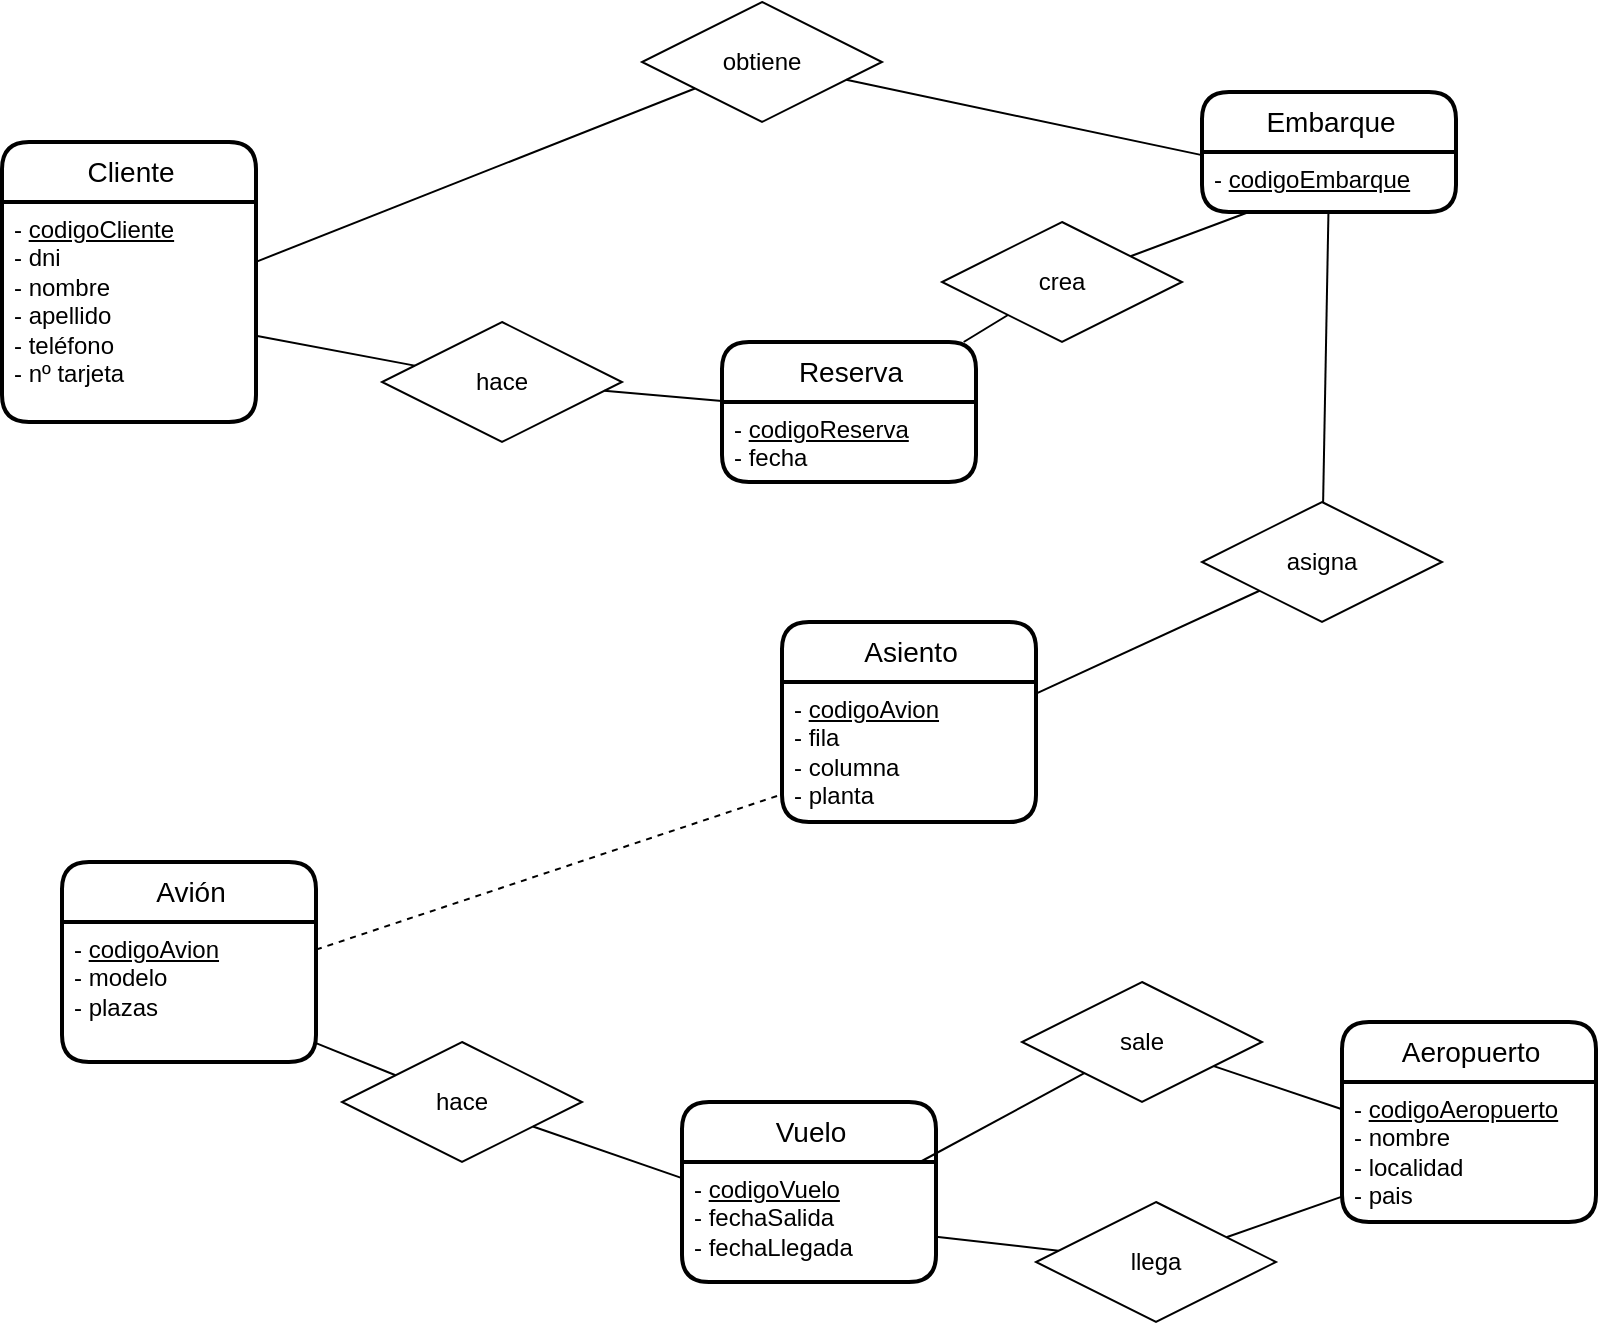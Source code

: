<mxfile version="20.1.2" type="github">
  <diagram id="v4GTke8sb0EKjKPMF_RU" name="Pàgina-1">
    <mxGraphModel dx="1313" dy="1858" grid="1" gridSize="10" guides="1" tooltips="1" connect="1" arrows="1" fold="1" page="1" pageScale="1" pageWidth="827" pageHeight="1169" math="0" shadow="0">
      <root>
        <mxCell id="0" />
        <mxCell id="1" parent="0" />
        <mxCell id="p8o261xMvfaMvEFh0hcM-1" value="Cliente" style="swimlane;childLayout=stackLayout;horizontal=1;startSize=30;horizontalStack=0;rounded=1;fontSize=14;fontStyle=0;strokeWidth=2;resizeParent=0;resizeLast=1;shadow=0;dashed=0;align=center;html=1;" vertex="1" parent="1">
          <mxGeometry x="60" y="-60" width="127" height="140" as="geometry" />
        </mxCell>
        <mxCell id="p8o261xMvfaMvEFh0hcM-2" value="&lt;div&gt;- &lt;u&gt;codigoCliente&lt;/u&gt;&lt;/div&gt;&lt;div&gt;- dni&lt;/div&gt;&lt;div&gt;- nombre&lt;/div&gt;&lt;div&gt;- apellido&lt;/div&gt;&lt;div&gt;- teléfono&lt;/div&gt;&lt;div&gt;- nº tarjeta&lt;/div&gt;" style="align=left;strokeColor=none;fillColor=none;spacingLeft=4;fontSize=12;verticalAlign=top;resizable=0;rotatable=0;part=1;html=1;" vertex="1" parent="p8o261xMvfaMvEFh0hcM-1">
          <mxGeometry y="30" width="127" height="110" as="geometry" />
        </mxCell>
        <mxCell id="p8o261xMvfaMvEFh0hcM-3" value="Embarque" style="swimlane;childLayout=stackLayout;horizontal=1;startSize=30;horizontalStack=0;rounded=1;fontSize=14;fontStyle=0;strokeWidth=2;resizeParent=0;resizeLast=1;shadow=0;dashed=0;align=center;html=1;" vertex="1" parent="1">
          <mxGeometry x="660" y="-85" width="127" height="60" as="geometry" />
        </mxCell>
        <mxCell id="p8o261xMvfaMvEFh0hcM-4" value="&lt;div&gt;- &lt;u&gt;codigoEmbarque&lt;/u&gt;&lt;/div&gt;" style="align=left;strokeColor=none;fillColor=none;spacingLeft=4;fontSize=12;verticalAlign=top;resizable=0;rotatable=0;part=1;html=1;" vertex="1" parent="p8o261xMvfaMvEFh0hcM-3">
          <mxGeometry y="30" width="127" height="30" as="geometry" />
        </mxCell>
        <mxCell id="p8o261xMvfaMvEFh0hcM-5" value="Reserva" style="swimlane;childLayout=stackLayout;horizontal=1;startSize=30;horizontalStack=0;rounded=1;fontSize=14;fontStyle=0;strokeWidth=2;resizeParent=0;resizeLast=1;shadow=0;dashed=0;align=center;html=1;" vertex="1" parent="1">
          <mxGeometry x="420" y="40" width="127" height="70" as="geometry" />
        </mxCell>
        <mxCell id="p8o261xMvfaMvEFh0hcM-6" value="&lt;div&gt;- &lt;u&gt;codigoReserva&lt;/u&gt;&lt;/div&gt;&lt;div&gt;- fecha&lt;/div&gt;" style="align=left;strokeColor=none;fillColor=none;spacingLeft=4;fontSize=12;verticalAlign=top;resizable=0;rotatable=0;part=1;html=1;" vertex="1" parent="p8o261xMvfaMvEFh0hcM-5">
          <mxGeometry y="30" width="127" height="40" as="geometry" />
        </mxCell>
        <mxCell id="p8o261xMvfaMvEFh0hcM-7" value="Vuelo" style="swimlane;childLayout=stackLayout;horizontal=1;startSize=30;horizontalStack=0;rounded=1;fontSize=14;fontStyle=0;strokeWidth=2;resizeParent=0;resizeLast=1;shadow=0;dashed=0;align=center;html=1;" vertex="1" parent="1">
          <mxGeometry x="400" y="420" width="127" height="90" as="geometry" />
        </mxCell>
        <mxCell id="p8o261xMvfaMvEFh0hcM-8" value="&lt;div&gt;- &lt;u&gt;codigoVuelo&lt;/u&gt;&lt;/div&gt;&lt;div&gt;- fechaSalida&lt;/div&gt;&lt;div&gt;- fechaLlegada&lt;/div&gt;" style="align=left;strokeColor=none;fillColor=none;spacingLeft=4;fontSize=12;verticalAlign=top;resizable=0;rotatable=0;part=1;html=1;" vertex="1" parent="p8o261xMvfaMvEFh0hcM-7">
          <mxGeometry y="30" width="127" height="60" as="geometry" />
        </mxCell>
        <mxCell id="p8o261xMvfaMvEFh0hcM-9" value="Asiento" style="swimlane;childLayout=stackLayout;horizontal=1;startSize=30;horizontalStack=0;rounded=1;fontSize=14;fontStyle=0;strokeWidth=2;resizeParent=0;resizeLast=1;shadow=0;dashed=0;align=center;html=1;" vertex="1" parent="1">
          <mxGeometry x="450" y="180" width="127" height="100" as="geometry" />
        </mxCell>
        <mxCell id="p8o261xMvfaMvEFh0hcM-10" value="&lt;div&gt;- &lt;u&gt;codigoAvion&lt;/u&gt;&lt;/div&gt;&lt;div&gt;- fila&lt;/div&gt;&lt;div&gt;- columna&lt;/div&gt;&lt;div&gt;- planta&lt;/div&gt;" style="align=left;strokeColor=none;fillColor=none;spacingLeft=4;fontSize=12;verticalAlign=top;resizable=0;rotatable=0;part=1;html=1;" vertex="1" parent="p8o261xMvfaMvEFh0hcM-9">
          <mxGeometry y="30" width="127" height="70" as="geometry" />
        </mxCell>
        <mxCell id="p8o261xMvfaMvEFh0hcM-13" value="Aeropuerto" style="swimlane;childLayout=stackLayout;horizontal=1;startSize=30;horizontalStack=0;rounded=1;fontSize=14;fontStyle=0;strokeWidth=2;resizeParent=0;resizeLast=1;shadow=0;dashed=0;align=center;html=1;" vertex="1" parent="1">
          <mxGeometry x="730" y="380" width="127" height="100" as="geometry" />
        </mxCell>
        <mxCell id="p8o261xMvfaMvEFh0hcM-14" value="&lt;div&gt;- &lt;u&gt;codigoAeropuerto&lt;/u&gt;&lt;/div&gt;&lt;div&gt;- nombre&lt;/div&gt;&lt;div&gt;- localidad&lt;/div&gt;&lt;div&gt;- pais&lt;/div&gt;" style="align=left;strokeColor=none;fillColor=none;spacingLeft=4;fontSize=12;verticalAlign=top;resizable=0;rotatable=0;part=1;html=1;" vertex="1" parent="p8o261xMvfaMvEFh0hcM-13">
          <mxGeometry y="30" width="127" height="70" as="geometry" />
        </mxCell>
        <mxCell id="p8o261xMvfaMvEFh0hcM-17" value="Avión" style="swimlane;childLayout=stackLayout;horizontal=1;startSize=30;horizontalStack=0;rounded=1;fontSize=14;fontStyle=0;strokeWidth=2;resizeParent=0;resizeLast=1;shadow=0;dashed=0;align=center;html=1;" vertex="1" parent="1">
          <mxGeometry x="90" y="300" width="127" height="100" as="geometry" />
        </mxCell>
        <mxCell id="p8o261xMvfaMvEFh0hcM-18" value="&lt;div&gt;- &lt;u&gt;codigoAvion&lt;/u&gt;&lt;/div&gt;&lt;div&gt;- modelo&lt;/div&gt;&lt;div&gt;- plazas&lt;/div&gt;" style="align=left;strokeColor=none;fillColor=none;spacingLeft=4;fontSize=12;verticalAlign=top;resizable=0;rotatable=0;part=1;html=1;" vertex="1" parent="p8o261xMvfaMvEFh0hcM-17">
          <mxGeometry y="30" width="127" height="70" as="geometry" />
        </mxCell>
        <mxCell id="p8o261xMvfaMvEFh0hcM-19" value="obtiene" style="shape=rhombus;perimeter=rhombusPerimeter;whiteSpace=wrap;html=1;align=center;" vertex="1" parent="1">
          <mxGeometry x="380" y="-130" width="120" height="60" as="geometry" />
        </mxCell>
        <mxCell id="p8o261xMvfaMvEFh0hcM-20" value="hace" style="shape=rhombus;perimeter=rhombusPerimeter;whiteSpace=wrap;html=1;align=center;" vertex="1" parent="1">
          <mxGeometry x="250" y="30" width="120" height="60" as="geometry" />
        </mxCell>
        <mxCell id="p8o261xMvfaMvEFh0hcM-21" value="crea" style="shape=rhombus;perimeter=rhombusPerimeter;whiteSpace=wrap;html=1;align=center;" vertex="1" parent="1">
          <mxGeometry x="530" y="-20" width="120" height="60" as="geometry" />
        </mxCell>
        <mxCell id="p8o261xMvfaMvEFh0hcM-22" value="" style="endArrow=none;html=1;rounded=0;" edge="1" parent="1" source="p8o261xMvfaMvEFh0hcM-2" target="p8o261xMvfaMvEFh0hcM-20">
          <mxGeometry relative="1" as="geometry">
            <mxPoint x="630" y="200" as="sourcePoint" />
            <mxPoint x="790" y="200" as="targetPoint" />
          </mxGeometry>
        </mxCell>
        <mxCell id="p8o261xMvfaMvEFh0hcM-23" value="" style="endArrow=none;html=1;rounded=0;" edge="1" parent="1" source="p8o261xMvfaMvEFh0hcM-20" target="p8o261xMvfaMvEFh0hcM-5">
          <mxGeometry relative="1" as="geometry">
            <mxPoint x="197" y="46.917" as="sourcePoint" />
            <mxPoint x="276.374" y="61.813" as="targetPoint" />
          </mxGeometry>
        </mxCell>
        <mxCell id="p8o261xMvfaMvEFh0hcM-24" value="" style="endArrow=none;html=1;rounded=0;" edge="1" parent="1" source="p8o261xMvfaMvEFh0hcM-5" target="p8o261xMvfaMvEFh0hcM-21">
          <mxGeometry relative="1" as="geometry">
            <mxPoint x="371.155" y="74.423" as="sourcePoint" />
            <mxPoint x="430" y="79.51" as="targetPoint" />
          </mxGeometry>
        </mxCell>
        <mxCell id="p8o261xMvfaMvEFh0hcM-25" value="" style="endArrow=none;html=1;rounded=0;" edge="1" parent="1" source="p8o261xMvfaMvEFh0hcM-21" target="p8o261xMvfaMvEFh0hcM-4">
          <mxGeometry relative="1" as="geometry">
            <mxPoint x="550.846" y="50" as="sourcePoint" />
            <mxPoint x="572.981" y="36.49" as="targetPoint" />
          </mxGeometry>
        </mxCell>
        <mxCell id="p8o261xMvfaMvEFh0hcM-26" value="" style="endArrow=none;html=1;rounded=0;" edge="1" parent="1" source="p8o261xMvfaMvEFh0hcM-2" target="p8o261xMvfaMvEFh0hcM-19">
          <mxGeometry relative="1" as="geometry">
            <mxPoint x="634.304" y="7.152" as="sourcePoint" />
            <mxPoint x="693.45" y="-15" as="targetPoint" />
          </mxGeometry>
        </mxCell>
        <mxCell id="p8o261xMvfaMvEFh0hcM-27" value="" style="endArrow=none;html=1;rounded=0;" edge="1" parent="1" source="p8o261xMvfaMvEFh0hcM-19" target="p8o261xMvfaMvEFh0hcM-4">
          <mxGeometry relative="1" as="geometry">
            <mxPoint x="197" y="9.921" as="sourcePoint" />
            <mxPoint x="416.478" y="-76.761" as="targetPoint" />
          </mxGeometry>
        </mxCell>
        <mxCell id="p8o261xMvfaMvEFh0hcM-28" value="sale" style="shape=rhombus;perimeter=rhombusPerimeter;whiteSpace=wrap;html=1;align=center;" vertex="1" parent="1">
          <mxGeometry x="570" y="360" width="120" height="60" as="geometry" />
        </mxCell>
        <mxCell id="p8o261xMvfaMvEFh0hcM-29" value="llega" style="shape=rhombus;perimeter=rhombusPerimeter;whiteSpace=wrap;html=1;align=center;" vertex="1" parent="1">
          <mxGeometry x="577" y="470" width="120" height="60" as="geometry" />
        </mxCell>
        <mxCell id="p8o261xMvfaMvEFh0hcM-30" value="" style="endArrow=none;html=1;rounded=0;" edge="1" parent="1" source="p8o261xMvfaMvEFh0hcM-8" target="p8o261xMvfaMvEFh0hcM-28">
          <mxGeometry relative="1" as="geometry">
            <mxPoint x="371.155" y="74.423" as="sourcePoint" />
            <mxPoint x="430" y="79.51" as="targetPoint" />
          </mxGeometry>
        </mxCell>
        <mxCell id="p8o261xMvfaMvEFh0hcM-31" value="" style="endArrow=none;html=1;rounded=0;" edge="1" parent="1" source="p8o261xMvfaMvEFh0hcM-28" target="p8o261xMvfaMvEFh0hcM-14">
          <mxGeometry relative="1" as="geometry">
            <mxPoint x="529" y="460" as="sourcePoint" />
            <mxPoint x="611.169" y="415.584" as="targetPoint" />
          </mxGeometry>
        </mxCell>
        <mxCell id="p8o261xMvfaMvEFh0hcM-32" value="" style="endArrow=none;html=1;rounded=0;" edge="1" parent="1" source="p8o261xMvfaMvEFh0hcM-29" target="p8o261xMvfaMvEFh0hcM-14">
          <mxGeometry relative="1" as="geometry">
            <mxPoint x="675.868" y="412.066" as="sourcePoint" />
            <mxPoint x="740" y="433.639" as="targetPoint" />
          </mxGeometry>
        </mxCell>
        <mxCell id="p8o261xMvfaMvEFh0hcM-33" value="" style="endArrow=none;html=1;rounded=0;" edge="1" parent="1" source="p8o261xMvfaMvEFh0hcM-8" target="p8o261xMvfaMvEFh0hcM-29">
          <mxGeometry relative="1" as="geometry">
            <mxPoint x="682.235" y="497.617" as="sourcePoint" />
            <mxPoint x="740" y="477.316" as="targetPoint" />
          </mxGeometry>
        </mxCell>
        <mxCell id="p8o261xMvfaMvEFh0hcM-34" value="hace" style="shape=rhombus;perimeter=rhombusPerimeter;whiteSpace=wrap;html=1;align=center;" vertex="1" parent="1">
          <mxGeometry x="230" y="390" width="120" height="60" as="geometry" />
        </mxCell>
        <mxCell id="p8o261xMvfaMvEFh0hcM-36" value="" style="endArrow=none;html=1;rounded=0;" edge="1" parent="1" source="p8o261xMvfaMvEFh0hcM-18" target="p8o261xMvfaMvEFh0hcM-34">
          <mxGeometry relative="1" as="geometry">
            <mxPoint x="529" y="460" as="sourcePoint" />
            <mxPoint x="611.169" y="415.584" as="targetPoint" />
          </mxGeometry>
        </mxCell>
        <mxCell id="p8o261xMvfaMvEFh0hcM-37" value="" style="endArrow=none;html=1;rounded=0;" edge="1" parent="1" source="p8o261xMvfaMvEFh0hcM-34" target="p8o261xMvfaMvEFh0hcM-8">
          <mxGeometry relative="1" as="geometry">
            <mxPoint x="227" y="400.586" as="sourcePoint" />
            <mxPoint x="266.775" y="416.613" as="targetPoint" />
          </mxGeometry>
        </mxCell>
        <mxCell id="p8o261xMvfaMvEFh0hcM-38" value="" style="endArrow=none;html=1;rounded=0;dashed=1;" edge="1" parent="1" source="p8o261xMvfaMvEFh0hcM-18" target="p8o261xMvfaMvEFh0hcM-10">
          <mxGeometry relative="1" as="geometry">
            <mxPoint x="227" y="382.018" as="sourcePoint" />
            <mxPoint x="621.169" y="425.584" as="targetPoint" />
          </mxGeometry>
        </mxCell>
        <mxCell id="p8o261xMvfaMvEFh0hcM-39" value="" style="endArrow=none;html=1;rounded=0;" edge="1" parent="1" source="p8o261xMvfaMvEFh0hcM-40" target="p8o261xMvfaMvEFh0hcM-4">
          <mxGeometry relative="1" as="geometry">
            <mxPoint x="720" y="80" as="sourcePoint" />
            <mxPoint x="611.169" y="415.584" as="targetPoint" />
          </mxGeometry>
        </mxCell>
        <mxCell id="p8o261xMvfaMvEFh0hcM-40" value="asigna" style="shape=rhombus;perimeter=rhombusPerimeter;whiteSpace=wrap;html=1;align=center;" vertex="1" parent="1">
          <mxGeometry x="660" y="120" width="120" height="60" as="geometry" />
        </mxCell>
        <mxCell id="p8o261xMvfaMvEFh0hcM-41" value="" style="endArrow=none;html=1;rounded=0;" edge="1" parent="1" source="p8o261xMvfaMvEFh0hcM-10" target="p8o261xMvfaMvEFh0hcM-40">
          <mxGeometry relative="1" as="geometry">
            <mxPoint x="706.411" y="83.206" as="sourcePoint" />
            <mxPoint x="729.911" y="-15" as="targetPoint" />
          </mxGeometry>
        </mxCell>
      </root>
    </mxGraphModel>
  </diagram>
</mxfile>
